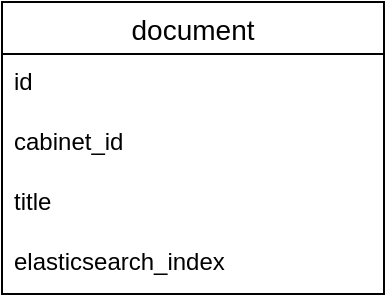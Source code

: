 <mxfile version="22.1.11" type="device">
  <diagram name="Страница — 1" id="1TYfu1R_IDw34KdIdkEx">
    <mxGraphModel dx="1036" dy="614" grid="1" gridSize="10" guides="1" tooltips="1" connect="1" arrows="1" fold="1" page="1" pageScale="1" pageWidth="827" pageHeight="1169" math="0" shadow="0">
      <root>
        <mxCell id="0" />
        <mxCell id="1" parent="0" />
        <mxCell id="P66Dupzval010tieeRXh-1" value="document" style="swimlane;fontStyle=0;childLayout=stackLayout;horizontal=1;startSize=26;horizontalStack=0;resizeParent=1;resizeParentMax=0;resizeLast=0;collapsible=1;marginBottom=0;align=center;fontSize=14;" vertex="1" parent="1">
          <mxGeometry x="300" y="170" width="191" height="146" as="geometry" />
        </mxCell>
        <mxCell id="P66Dupzval010tieeRXh-2" value="id" style="text;strokeColor=none;fillColor=none;spacingLeft=4;spacingRight=4;overflow=hidden;rotatable=0;points=[[0,0.5],[1,0.5]];portConstraint=eastwest;fontSize=12;" vertex="1" parent="P66Dupzval010tieeRXh-1">
          <mxGeometry y="26" width="191" height="30" as="geometry" />
        </mxCell>
        <mxCell id="P66Dupzval010tieeRXh-3" value="cabinet_id" style="text;strokeColor=none;fillColor=none;spacingLeft=4;spacingRight=4;overflow=hidden;rotatable=0;points=[[0,0.5],[1,0.5]];portConstraint=eastwest;fontSize=12;" vertex="1" parent="P66Dupzval010tieeRXh-1">
          <mxGeometry y="56" width="191" height="30" as="geometry" />
        </mxCell>
        <mxCell id="P66Dupzval010tieeRXh-4" value="title" style="text;strokeColor=none;fillColor=none;spacingLeft=4;spacingRight=4;overflow=hidden;rotatable=0;points=[[0,0.5],[1,0.5]];portConstraint=eastwest;fontSize=12;" vertex="1" parent="P66Dupzval010tieeRXh-1">
          <mxGeometry y="86" width="191" height="30" as="geometry" />
        </mxCell>
        <mxCell id="P66Dupzval010tieeRXh-5" value="elasticsearch_index" style="text;strokeColor=none;fillColor=none;spacingLeft=4;spacingRight=4;overflow=hidden;rotatable=0;points=[[0,0.5],[1,0.5]];portConstraint=eastwest;fontSize=12;" vertex="1" parent="P66Dupzval010tieeRXh-1">
          <mxGeometry y="116" width="191" height="30" as="geometry" />
        </mxCell>
      </root>
    </mxGraphModel>
  </diagram>
</mxfile>
